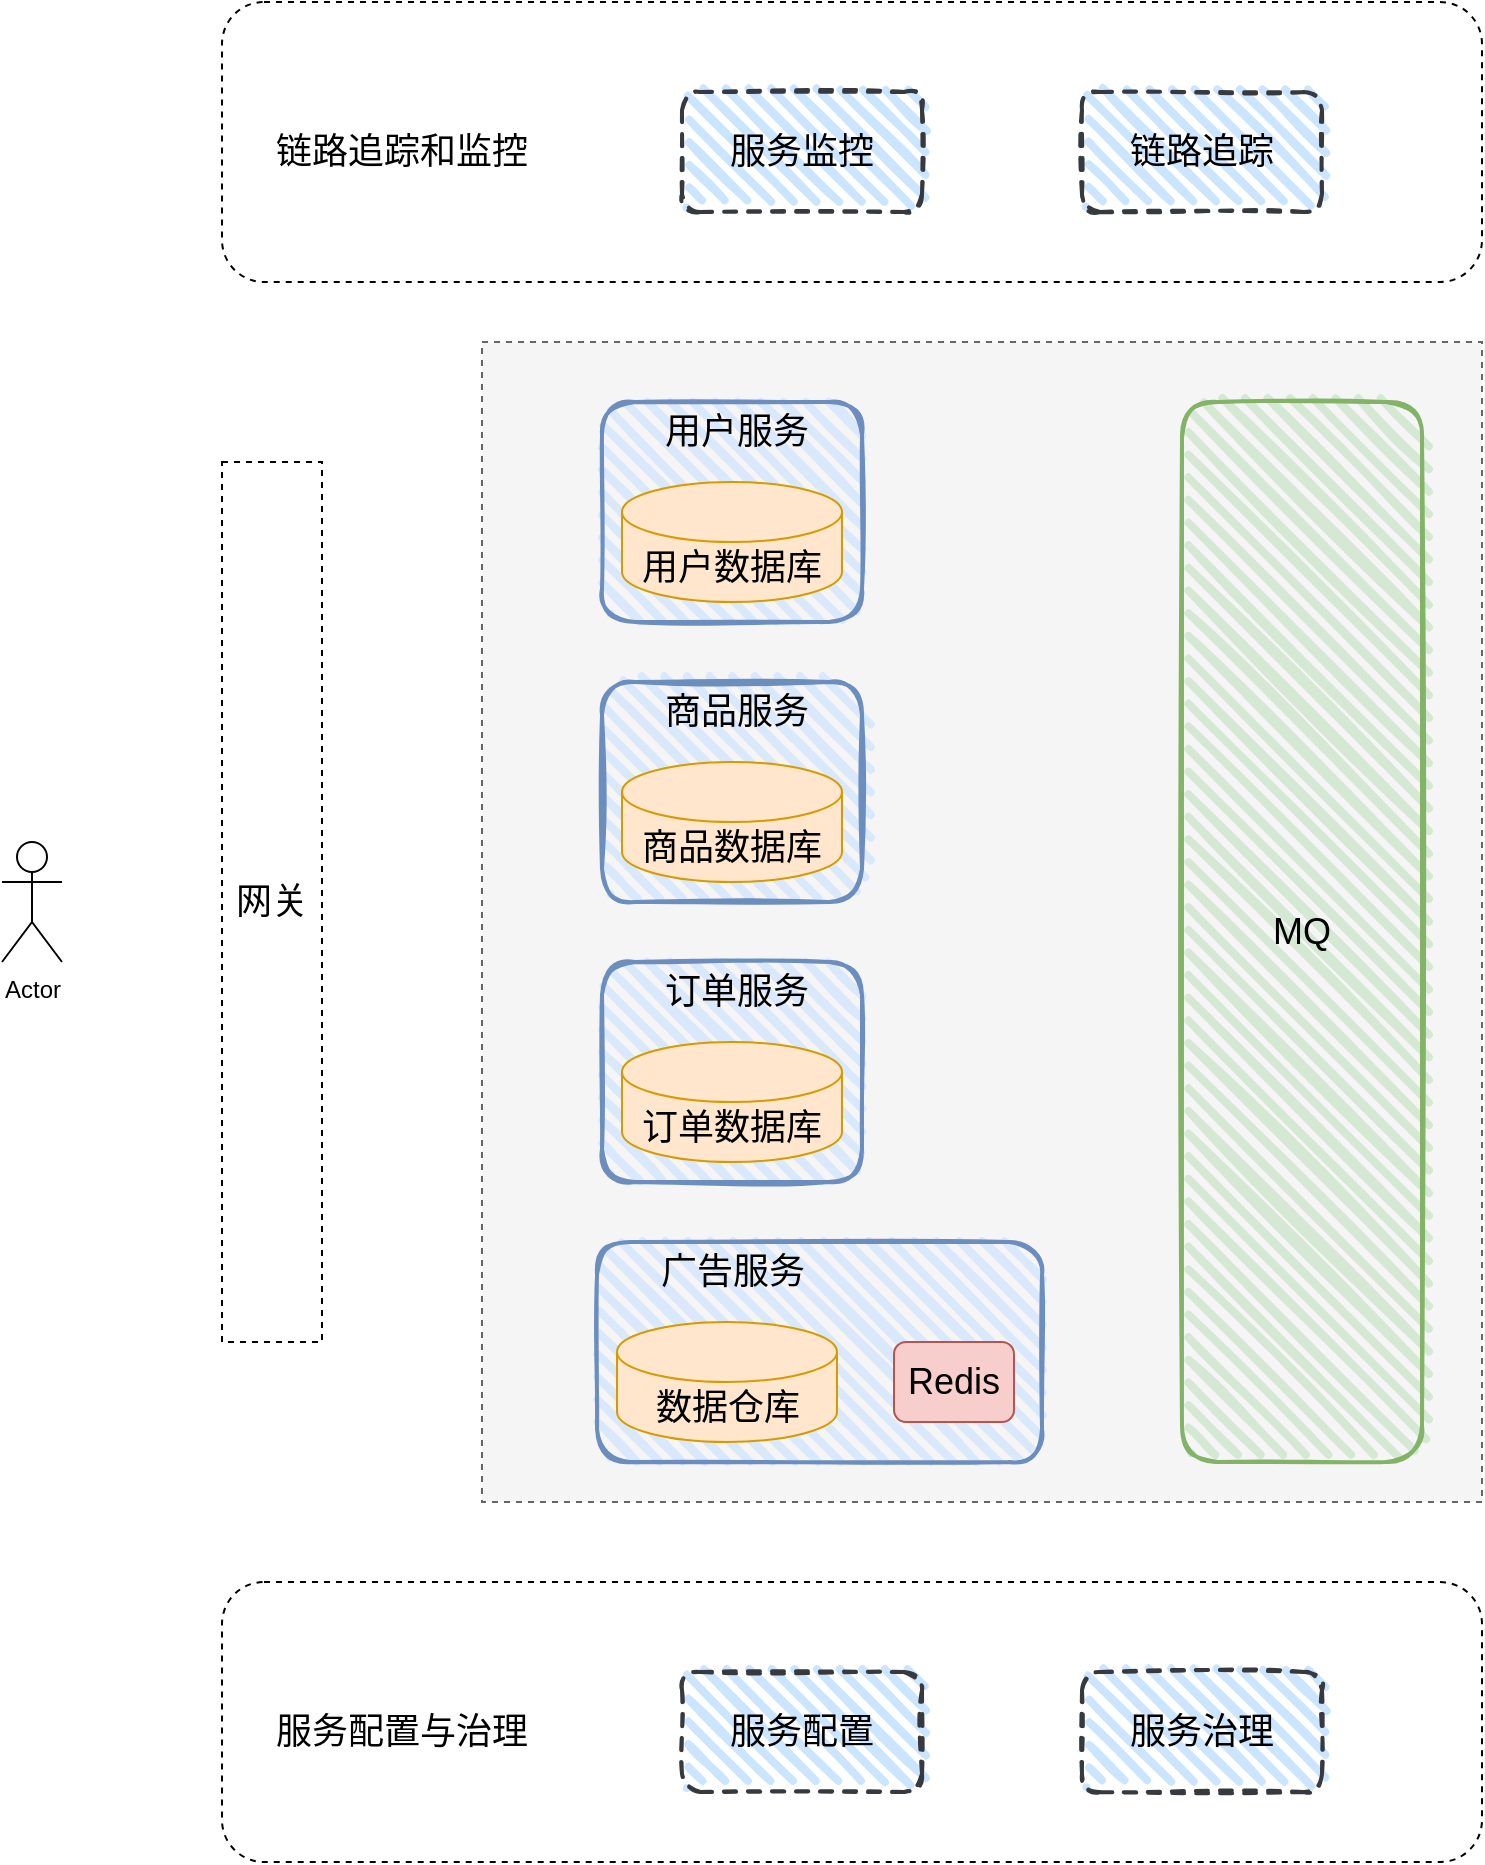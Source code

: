 <mxfile version="20.8.5" type="github">
  <diagram id="vvq-Ne_W5lKDoaepjMYk" name="第 1 页">
    <mxGraphModel dx="2327" dy="1873" grid="1" gridSize="10" guides="1" tooltips="1" connect="1" arrows="1" fold="1" page="1" pageScale="1" pageWidth="827" pageHeight="1169" math="0" shadow="0">
      <root>
        <mxCell id="0" />
        <mxCell id="1" parent="0" />
        <mxCell id="hD34OMt0N2nuLWVp7UXj-18" value="" style="rounded=0;whiteSpace=wrap;html=1;fontSize=18;fillColor=#f5f5f5;fontColor=#333333;strokeColor=#666666;dashed=1;" vertex="1" parent="1">
          <mxGeometry x="150" y="-510" width="500" height="580" as="geometry" />
        </mxCell>
        <mxCell id="hD34OMt0N2nuLWVp7UXj-2" value="Actor" style="shape=umlActor;verticalLabelPosition=bottom;verticalAlign=top;html=1;outlineConnect=0;" vertex="1" parent="1">
          <mxGeometry x="-90" y="-260" width="30" height="60" as="geometry" />
        </mxCell>
        <mxCell id="hD34OMt0N2nuLWVp7UXj-3" value="" style="rounded=1;whiteSpace=wrap;html=1;strokeWidth=2;fillWeight=4;hachureGap=8;hachureAngle=45;fillColor=#dae8fc;sketch=1;strokeColor=#6c8ebf;" vertex="1" parent="1">
          <mxGeometry x="210" y="-480" width="130" height="110" as="geometry" />
        </mxCell>
        <mxCell id="hD34OMt0N2nuLWVp7UXj-4" value="&lt;font style=&quot;font-size: 18px;&quot;&gt;用户数据库&lt;/font&gt;" style="shape=cylinder3;whiteSpace=wrap;html=1;boundedLbl=1;backgroundOutline=1;size=15;fillColor=#ffe6cc;strokeColor=#d79b00;" vertex="1" parent="1">
          <mxGeometry x="220" y="-440" width="110" height="60" as="geometry" />
        </mxCell>
        <mxCell id="hD34OMt0N2nuLWVp7UXj-5" value="用户服务" style="text;html=1;strokeColor=none;fillColor=none;align=center;verticalAlign=middle;whiteSpace=wrap;rounded=0;fontSize=18;" vertex="1" parent="1">
          <mxGeometry x="210" y="-480" width="135" height="30" as="geometry" />
        </mxCell>
        <mxCell id="hD34OMt0N2nuLWVp7UXj-6" value="" style="rounded=1;whiteSpace=wrap;html=1;strokeWidth=2;fillWeight=4;hachureGap=8;hachureAngle=45;fillColor=#dae8fc;sketch=1;strokeColor=#6c8ebf;" vertex="1" parent="1">
          <mxGeometry x="210" y="-340" width="130" height="110" as="geometry" />
        </mxCell>
        <mxCell id="hD34OMt0N2nuLWVp7UXj-7" value="&lt;font style=&quot;font-size: 18px;&quot;&gt;商品数据库&lt;/font&gt;" style="shape=cylinder3;whiteSpace=wrap;html=1;boundedLbl=1;backgroundOutline=1;size=15;fillColor=#ffe6cc;strokeColor=#d79b00;" vertex="1" parent="1">
          <mxGeometry x="220" y="-300" width="110" height="60" as="geometry" />
        </mxCell>
        <mxCell id="hD34OMt0N2nuLWVp7UXj-8" value="商品服务" style="text;html=1;strokeColor=none;fillColor=none;align=center;verticalAlign=middle;whiteSpace=wrap;rounded=0;fontSize=18;" vertex="1" parent="1">
          <mxGeometry x="210" y="-340" width="135" height="30" as="geometry" />
        </mxCell>
        <mxCell id="hD34OMt0N2nuLWVp7UXj-9" value="" style="rounded=1;whiteSpace=wrap;html=1;strokeWidth=2;fillWeight=4;hachureGap=8;hachureAngle=45;fillColor=#dae8fc;sketch=1;strokeColor=#6c8ebf;" vertex="1" parent="1">
          <mxGeometry x="210" y="-200" width="130" height="110" as="geometry" />
        </mxCell>
        <mxCell id="hD34OMt0N2nuLWVp7UXj-10" value="&lt;font style=&quot;font-size: 18px;&quot;&gt;订单数据库&lt;/font&gt;" style="shape=cylinder3;whiteSpace=wrap;html=1;boundedLbl=1;backgroundOutline=1;size=15;fillColor=#ffe6cc;strokeColor=#d79b00;" vertex="1" parent="1">
          <mxGeometry x="220" y="-160" width="110" height="60" as="geometry" />
        </mxCell>
        <mxCell id="hD34OMt0N2nuLWVp7UXj-11" value="订单服务" style="text;html=1;strokeColor=none;fillColor=none;align=center;verticalAlign=middle;whiteSpace=wrap;rounded=0;fontSize=18;" vertex="1" parent="1">
          <mxGeometry x="210" y="-200" width="135" height="30" as="geometry" />
        </mxCell>
        <mxCell id="hD34OMt0N2nuLWVp7UXj-12" value="" style="rounded=1;whiteSpace=wrap;html=1;strokeWidth=2;fillWeight=4;hachureGap=8;hachureAngle=45;fillColor=#dae8fc;sketch=1;strokeColor=#6c8ebf;" vertex="1" parent="1">
          <mxGeometry x="207.5" y="-60" width="222.5" height="110" as="geometry" />
        </mxCell>
        <mxCell id="hD34OMt0N2nuLWVp7UXj-13" value="&lt;font style=&quot;font-size: 18px;&quot;&gt;数据仓库&lt;/font&gt;" style="shape=cylinder3;whiteSpace=wrap;html=1;boundedLbl=1;backgroundOutline=1;size=15;fillColor=#ffe6cc;strokeColor=#d79b00;" vertex="1" parent="1">
          <mxGeometry x="217.5" y="-20" width="110" height="60" as="geometry" />
        </mxCell>
        <mxCell id="hD34OMt0N2nuLWVp7UXj-14" value="广告服务" style="text;html=1;strokeColor=none;fillColor=none;align=center;verticalAlign=middle;whiteSpace=wrap;rounded=0;fontSize=18;" vertex="1" parent="1">
          <mxGeometry x="207.5" y="-60" width="135" height="30" as="geometry" />
        </mxCell>
        <mxCell id="hD34OMt0N2nuLWVp7UXj-15" value="Redis" style="rounded=1;whiteSpace=wrap;html=1;fontSize=18;fillColor=#f8cecc;strokeColor=#b85450;" vertex="1" parent="1">
          <mxGeometry x="356" y="-10" width="60" height="40" as="geometry" />
        </mxCell>
        <mxCell id="hD34OMt0N2nuLWVp7UXj-16" value="MQ" style="rounded=1;whiteSpace=wrap;html=1;strokeWidth=2;fillWeight=4;hachureGap=8;hachureAngle=45;fillColor=#d5e8d4;sketch=1;fontSize=18;strokeColor=#82b366;" vertex="1" parent="1">
          <mxGeometry x="500" y="-480" width="120" height="530" as="geometry" />
        </mxCell>
        <mxCell id="hD34OMt0N2nuLWVp7UXj-21" value="网关" style="rounded=0;whiteSpace=wrap;html=1;dashed=1;fontSize=18;" vertex="1" parent="1">
          <mxGeometry x="20" y="-450" width="50" height="440" as="geometry" />
        </mxCell>
        <mxCell id="hD34OMt0N2nuLWVp7UXj-22" value="" style="rounded=1;whiteSpace=wrap;html=1;dashed=1;fontSize=18;" vertex="1" parent="1">
          <mxGeometry x="20" y="110" width="630" height="140" as="geometry" />
        </mxCell>
        <mxCell id="hD34OMt0N2nuLWVp7UXj-23" value="服务配置与治理" style="text;html=1;strokeColor=none;fillColor=none;align=center;verticalAlign=middle;whiteSpace=wrap;rounded=0;dashed=1;fontSize=18;" vertex="1" parent="1">
          <mxGeometry x="30" y="170" width="160" height="30" as="geometry" />
        </mxCell>
        <mxCell id="hD34OMt0N2nuLWVp7UXj-24" value="服务配置" style="rounded=1;whiteSpace=wrap;html=1;strokeWidth=2;fillWeight=4;hachureGap=8;hachureAngle=45;fillColor=#cce5ff;sketch=1;dashed=1;fontSize=18;strokeColor=#36393d;" vertex="1" parent="1">
          <mxGeometry x="250" y="155" width="120" height="60" as="geometry" />
        </mxCell>
        <mxCell id="hD34OMt0N2nuLWVp7UXj-25" value="服务治理" style="rounded=1;whiteSpace=wrap;html=1;strokeWidth=2;fillWeight=4;hachureGap=8;hachureAngle=45;fillColor=#cce5ff;sketch=1;dashed=1;fontSize=18;strokeColor=#36393d;" vertex="1" parent="1">
          <mxGeometry x="450" y="155" width="120" height="60" as="geometry" />
        </mxCell>
        <mxCell id="hD34OMt0N2nuLWVp7UXj-30" value="" style="rounded=1;whiteSpace=wrap;html=1;dashed=1;fontSize=18;" vertex="1" parent="1">
          <mxGeometry x="20" y="-680" width="630" height="140" as="geometry" />
        </mxCell>
        <mxCell id="hD34OMt0N2nuLWVp7UXj-31" value="链路追踪和监控" style="text;html=1;strokeColor=none;fillColor=none;align=center;verticalAlign=middle;whiteSpace=wrap;rounded=0;dashed=1;fontSize=18;" vertex="1" parent="1">
          <mxGeometry x="30" y="-620" width="160" height="30" as="geometry" />
        </mxCell>
        <mxCell id="hD34OMt0N2nuLWVp7UXj-32" value="服务监控" style="rounded=1;whiteSpace=wrap;html=1;strokeWidth=2;fillWeight=4;hachureGap=8;hachureAngle=45;fillColor=#cce5ff;sketch=1;dashed=1;fontSize=18;strokeColor=#36393d;" vertex="1" parent="1">
          <mxGeometry x="250" y="-635" width="120" height="60" as="geometry" />
        </mxCell>
        <mxCell id="hD34OMt0N2nuLWVp7UXj-33" value="链路追踪" style="rounded=1;whiteSpace=wrap;html=1;strokeWidth=2;fillWeight=4;hachureGap=8;hachureAngle=45;fillColor=#cce5ff;sketch=1;dashed=1;fontSize=18;strokeColor=#36393d;" vertex="1" parent="1">
          <mxGeometry x="450" y="-635" width="120" height="60" as="geometry" />
        </mxCell>
      </root>
    </mxGraphModel>
  </diagram>
</mxfile>
